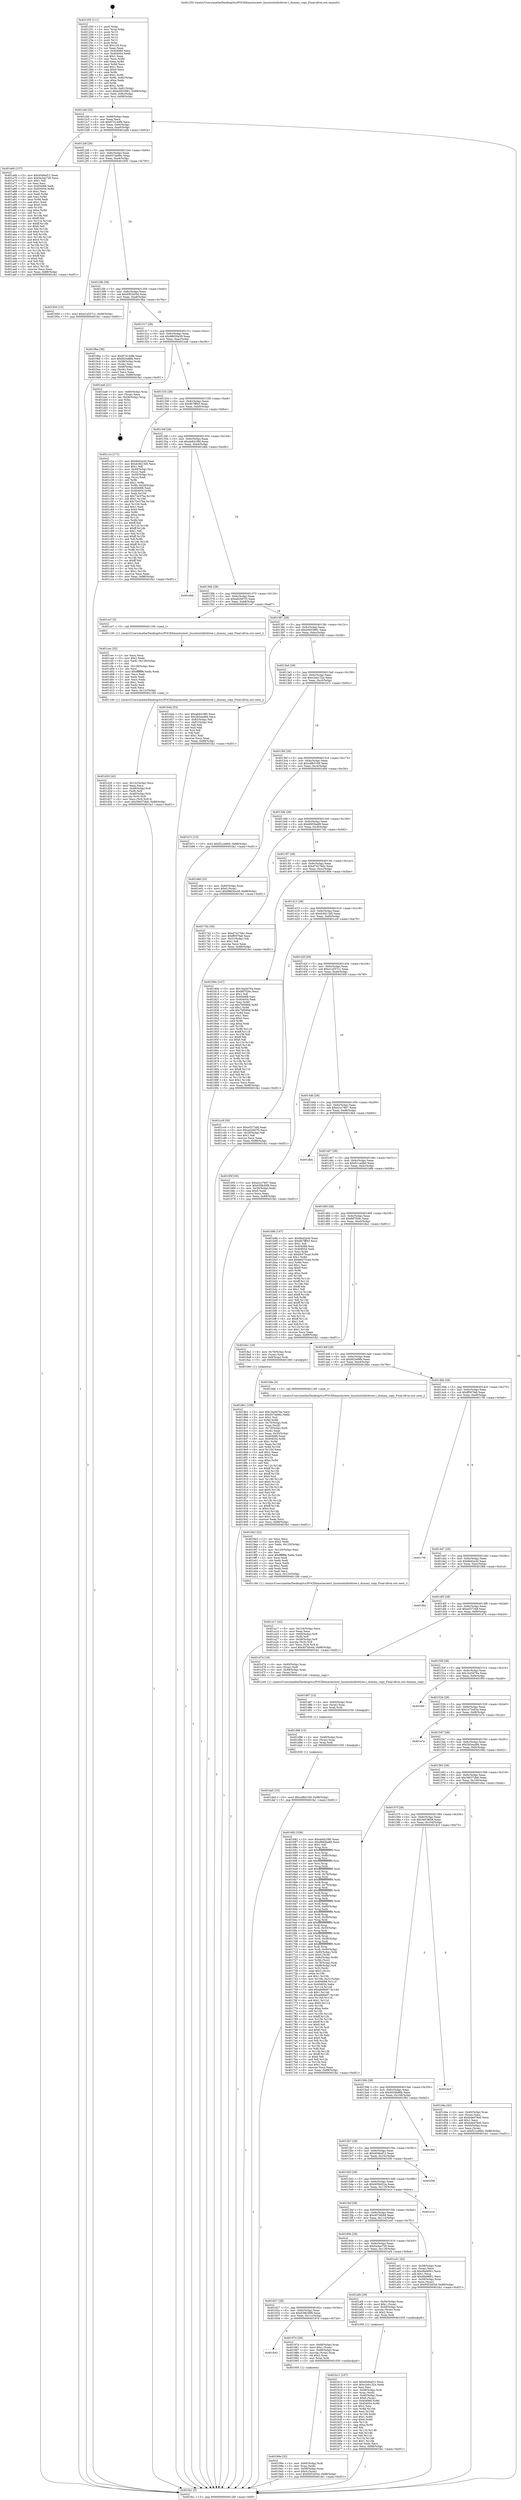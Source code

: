digraph "0x401250" {
  label = "0x401250 (/mnt/c/Users/mathe/Desktop/tcc/POCII/binaries/extr_linuxtoolslibrbtree.c_dummy_copy_Final-ollvm.out::main(0))"
  labelloc = "t"
  node[shape=record]

  Entry [label="",width=0.3,height=0.3,shape=circle,fillcolor=black,style=filled]
  "0x4012bf" [label="{
     0x4012bf [32]\l
     | [instrs]\l
     &nbsp;&nbsp;0x4012bf \<+6\>: mov -0x88(%rbp),%eax\l
     &nbsp;&nbsp;0x4012c5 \<+2\>: mov %eax,%ecx\l
     &nbsp;&nbsp;0x4012c7 \<+6\>: sub $0x87d14dfb,%ecx\l
     &nbsp;&nbsp;0x4012cd \<+6\>: mov %eax,-0x9c(%rbp)\l
     &nbsp;&nbsp;0x4012d3 \<+6\>: mov %ecx,-0xa0(%rbp)\l
     &nbsp;&nbsp;0x4012d9 \<+6\>: je 0000000000401a6b \<main+0x81b\>\l
  }"]
  "0x401a6b" [label="{
     0x401a6b [137]\l
     | [instrs]\l
     &nbsp;&nbsp;0x401a6b \<+5\>: mov $0x4046af12,%eax\l
     &nbsp;&nbsp;0x401a70 \<+5\>: mov $0x5a3ae726,%ecx\l
     &nbsp;&nbsp;0x401a75 \<+2\>: mov $0x1,%dl\l
     &nbsp;&nbsp;0x401a77 \<+2\>: xor %esi,%esi\l
     &nbsp;&nbsp;0x401a79 \<+7\>: mov 0x404068,%edi\l
     &nbsp;&nbsp;0x401a80 \<+8\>: mov 0x404054,%r8d\l
     &nbsp;&nbsp;0x401a88 \<+3\>: sub $0x1,%esi\l
     &nbsp;&nbsp;0x401a8b \<+3\>: mov %edi,%r9d\l
     &nbsp;&nbsp;0x401a8e \<+3\>: add %esi,%r9d\l
     &nbsp;&nbsp;0x401a91 \<+4\>: imul %r9d,%edi\l
     &nbsp;&nbsp;0x401a95 \<+3\>: and $0x1,%edi\l
     &nbsp;&nbsp;0x401a98 \<+3\>: cmp $0x0,%edi\l
     &nbsp;&nbsp;0x401a9b \<+4\>: sete %r10b\l
     &nbsp;&nbsp;0x401a9f \<+4\>: cmp $0xa,%r8d\l
     &nbsp;&nbsp;0x401aa3 \<+4\>: setl %r11b\l
     &nbsp;&nbsp;0x401aa7 \<+3\>: mov %r10b,%bl\l
     &nbsp;&nbsp;0x401aaa \<+3\>: xor $0xff,%bl\l
     &nbsp;&nbsp;0x401aad \<+3\>: mov %r11b,%r14b\l
     &nbsp;&nbsp;0x401ab0 \<+4\>: xor $0xff,%r14b\l
     &nbsp;&nbsp;0x401ab4 \<+3\>: xor $0x0,%dl\l
     &nbsp;&nbsp;0x401ab7 \<+3\>: mov %bl,%r15b\l
     &nbsp;&nbsp;0x401aba \<+4\>: and $0x0,%r15b\l
     &nbsp;&nbsp;0x401abe \<+3\>: and %dl,%r10b\l
     &nbsp;&nbsp;0x401ac1 \<+3\>: mov %r14b,%r12b\l
     &nbsp;&nbsp;0x401ac4 \<+4\>: and $0x0,%r12b\l
     &nbsp;&nbsp;0x401ac8 \<+3\>: and %dl,%r11b\l
     &nbsp;&nbsp;0x401acb \<+3\>: or %r10b,%r15b\l
     &nbsp;&nbsp;0x401ace \<+3\>: or %r11b,%r12b\l
     &nbsp;&nbsp;0x401ad1 \<+3\>: xor %r12b,%r15b\l
     &nbsp;&nbsp;0x401ad4 \<+3\>: or %r14b,%bl\l
     &nbsp;&nbsp;0x401ad7 \<+3\>: xor $0xff,%bl\l
     &nbsp;&nbsp;0x401ada \<+3\>: or $0x0,%dl\l
     &nbsp;&nbsp;0x401add \<+2\>: and %dl,%bl\l
     &nbsp;&nbsp;0x401adf \<+3\>: or %bl,%r15b\l
     &nbsp;&nbsp;0x401ae2 \<+4\>: test $0x1,%r15b\l
     &nbsp;&nbsp;0x401ae6 \<+3\>: cmovne %ecx,%eax\l
     &nbsp;&nbsp;0x401ae9 \<+6\>: mov %eax,-0x88(%rbp)\l
     &nbsp;&nbsp;0x401aef \<+5\>: jmp 0000000000401fa1 \<main+0xd51\>\l
  }"]
  "0x4012df" [label="{
     0x4012df [28]\l
     | [instrs]\l
     &nbsp;&nbsp;0x4012df \<+5\>: jmp 00000000004012e4 \<main+0x94\>\l
     &nbsp;&nbsp;0x4012e4 \<+6\>: mov -0x9c(%rbp),%eax\l
     &nbsp;&nbsp;0x4012ea \<+5\>: sub $0x937ae96c,%eax\l
     &nbsp;&nbsp;0x4012ef \<+6\>: mov %eax,-0xa4(%rbp)\l
     &nbsp;&nbsp;0x4012f5 \<+6\>: je 0000000000401950 \<main+0x700\>\l
  }"]
  Exit [label="",width=0.3,height=0.3,shape=circle,fillcolor=black,style=filled,peripheries=2]
  "0x401950" [label="{
     0x401950 [15]\l
     | [instrs]\l
     &nbsp;&nbsp;0x401950 \<+10\>: movl $0xe1a557c1,-0x88(%rbp)\l
     &nbsp;&nbsp;0x40195a \<+5\>: jmp 0000000000401fa1 \<main+0xd51\>\l
  }"]
  "0x4012fb" [label="{
     0x4012fb [28]\l
     | [instrs]\l
     &nbsp;&nbsp;0x4012fb \<+5\>: jmp 0000000000401300 \<main+0xb0\>\l
     &nbsp;&nbsp;0x401300 \<+6\>: mov -0x9c(%rbp),%eax\l
     &nbsp;&nbsp;0x401306 \<+5\>: sub $0x95f1b05d,%eax\l
     &nbsp;&nbsp;0x40130b \<+6\>: mov %eax,-0xa8(%rbp)\l
     &nbsp;&nbsp;0x401311 \<+6\>: je 00000000004019ba \<main+0x76a\>\l
  }"]
  "0x401da5" [label="{
     0x401da5 [15]\l
     | [instrs]\l
     &nbsp;&nbsp;0x401da5 \<+10\>: movl $0xcdfb3169,-0x88(%rbp)\l
     &nbsp;&nbsp;0x401daf \<+5\>: jmp 0000000000401fa1 \<main+0xd51\>\l
  }"]
  "0x4019ba" [label="{
     0x4019ba [36]\l
     | [instrs]\l
     &nbsp;&nbsp;0x4019ba \<+5\>: mov $0x87d14dfb,%eax\l
     &nbsp;&nbsp;0x4019bf \<+5\>: mov $0xfd24d8fa,%ecx\l
     &nbsp;&nbsp;0x4019c4 \<+4\>: mov -0x58(%rbp),%rdx\l
     &nbsp;&nbsp;0x4019c8 \<+2\>: mov (%rdx),%esi\l
     &nbsp;&nbsp;0x4019ca \<+4\>: mov -0x68(%rbp),%rdx\l
     &nbsp;&nbsp;0x4019ce \<+2\>: cmp (%rdx),%esi\l
     &nbsp;&nbsp;0x4019d0 \<+3\>: cmovl %ecx,%eax\l
     &nbsp;&nbsp;0x4019d3 \<+6\>: mov %eax,-0x88(%rbp)\l
     &nbsp;&nbsp;0x4019d9 \<+5\>: jmp 0000000000401fa1 \<main+0xd51\>\l
  }"]
  "0x401317" [label="{
     0x401317 [28]\l
     | [instrs]\l
     &nbsp;&nbsp;0x401317 \<+5\>: jmp 000000000040131c \<main+0xcc\>\l
     &nbsp;&nbsp;0x40131c \<+6\>: mov -0x9c(%rbp),%eax\l
     &nbsp;&nbsp;0x401322 \<+5\>: sub $0x98630a39,%eax\l
     &nbsp;&nbsp;0x401327 \<+6\>: mov %eax,-0xac(%rbp)\l
     &nbsp;&nbsp;0x40132d \<+6\>: je 0000000000401ea6 \<main+0xc56\>\l
  }"]
  "0x401d96" [label="{
     0x401d96 [15]\l
     | [instrs]\l
     &nbsp;&nbsp;0x401d96 \<+4\>: mov -0x48(%rbp),%rax\l
     &nbsp;&nbsp;0x401d9a \<+3\>: mov (%rax),%rax\l
     &nbsp;&nbsp;0x401d9d \<+3\>: mov %rax,%rdi\l
     &nbsp;&nbsp;0x401da0 \<+5\>: call 0000000000401030 \<free@plt\>\l
     | [calls]\l
     &nbsp;&nbsp;0x401030 \{1\} (unknown)\l
  }"]
  "0x401ea6" [label="{
     0x401ea6 [21]\l
     | [instrs]\l
     &nbsp;&nbsp;0x401ea6 \<+4\>: mov -0x80(%rbp),%rax\l
     &nbsp;&nbsp;0x401eaa \<+2\>: mov (%rax),%eax\l
     &nbsp;&nbsp;0x401eac \<+4\>: lea -0x28(%rbp),%rsp\l
     &nbsp;&nbsp;0x401eb0 \<+1\>: pop %rbx\l
     &nbsp;&nbsp;0x401eb1 \<+2\>: pop %r12\l
     &nbsp;&nbsp;0x401eb3 \<+2\>: pop %r13\l
     &nbsp;&nbsp;0x401eb5 \<+2\>: pop %r14\l
     &nbsp;&nbsp;0x401eb7 \<+2\>: pop %r15\l
     &nbsp;&nbsp;0x401eb9 \<+1\>: pop %rbp\l
     &nbsp;&nbsp;0x401eba \<+1\>: ret\l
  }"]
  "0x401333" [label="{
     0x401333 [28]\l
     | [instrs]\l
     &nbsp;&nbsp;0x401333 \<+5\>: jmp 0000000000401338 \<main+0xe8\>\l
     &nbsp;&nbsp;0x401338 \<+6\>: mov -0x9c(%rbp),%eax\l
     &nbsp;&nbsp;0x40133e \<+5\>: sub $0x9b7fff43,%eax\l
     &nbsp;&nbsp;0x401343 \<+6\>: mov %eax,-0xb0(%rbp)\l
     &nbsp;&nbsp;0x401349 \<+6\>: je 0000000000401c1e \<main+0x9ce\>\l
  }"]
  "0x401d87" [label="{
     0x401d87 [15]\l
     | [instrs]\l
     &nbsp;&nbsp;0x401d87 \<+4\>: mov -0x60(%rbp),%rax\l
     &nbsp;&nbsp;0x401d8b \<+3\>: mov (%rax),%rax\l
     &nbsp;&nbsp;0x401d8e \<+3\>: mov %rax,%rdi\l
     &nbsp;&nbsp;0x401d91 \<+5\>: call 0000000000401030 \<free@plt\>\l
     | [calls]\l
     &nbsp;&nbsp;0x401030 \{1\} (unknown)\l
  }"]
  "0x401c1e" [label="{
     0x401c1e [171]\l
     | [instrs]\l
     &nbsp;&nbsp;0x401c1e \<+5\>: mov $0x6bd2a3d,%eax\l
     &nbsp;&nbsp;0x401c23 \<+5\>: mov $0xdc9d13d5,%ecx\l
     &nbsp;&nbsp;0x401c28 \<+2\>: mov $0x1,%dl\l
     &nbsp;&nbsp;0x401c2a \<+4\>: mov -0x40(%rbp),%rsi\l
     &nbsp;&nbsp;0x401c2e \<+2\>: mov (%rsi),%edi\l
     &nbsp;&nbsp;0x401c30 \<+4\>: mov -0x50(%rbp),%rsi\l
     &nbsp;&nbsp;0x401c34 \<+2\>: cmp (%rsi),%edi\l
     &nbsp;&nbsp;0x401c36 \<+4\>: setl %r8b\l
     &nbsp;&nbsp;0x401c3a \<+4\>: and $0x1,%r8b\l
     &nbsp;&nbsp;0x401c3e \<+4\>: mov %r8b,-0x29(%rbp)\l
     &nbsp;&nbsp;0x401c42 \<+7\>: mov 0x404068,%edi\l
     &nbsp;&nbsp;0x401c49 \<+8\>: mov 0x404054,%r9d\l
     &nbsp;&nbsp;0x401c51 \<+3\>: mov %edi,%r10d\l
     &nbsp;&nbsp;0x401c54 \<+7\>: sub $0x72e37ba,%r10d\l
     &nbsp;&nbsp;0x401c5b \<+4\>: sub $0x1,%r10d\l
     &nbsp;&nbsp;0x401c5f \<+7\>: add $0x72e37ba,%r10d\l
     &nbsp;&nbsp;0x401c66 \<+4\>: imul %r10d,%edi\l
     &nbsp;&nbsp;0x401c6a \<+3\>: and $0x1,%edi\l
     &nbsp;&nbsp;0x401c6d \<+3\>: cmp $0x0,%edi\l
     &nbsp;&nbsp;0x401c70 \<+4\>: sete %r8b\l
     &nbsp;&nbsp;0x401c74 \<+4\>: cmp $0xa,%r9d\l
     &nbsp;&nbsp;0x401c78 \<+4\>: setl %r11b\l
     &nbsp;&nbsp;0x401c7c \<+3\>: mov %r8b,%bl\l
     &nbsp;&nbsp;0x401c7f \<+3\>: xor $0xff,%bl\l
     &nbsp;&nbsp;0x401c82 \<+3\>: mov %r11b,%r14b\l
     &nbsp;&nbsp;0x401c85 \<+4\>: xor $0xff,%r14b\l
     &nbsp;&nbsp;0x401c89 \<+3\>: xor $0x1,%dl\l
     &nbsp;&nbsp;0x401c8c \<+3\>: mov %bl,%r15b\l
     &nbsp;&nbsp;0x401c8f \<+4\>: and $0xff,%r15b\l
     &nbsp;&nbsp;0x401c93 \<+3\>: and %dl,%r8b\l
     &nbsp;&nbsp;0x401c96 \<+3\>: mov %r14b,%r12b\l
     &nbsp;&nbsp;0x401c99 \<+4\>: and $0xff,%r12b\l
     &nbsp;&nbsp;0x401c9d \<+3\>: and %dl,%r11b\l
     &nbsp;&nbsp;0x401ca0 \<+3\>: or %r8b,%r15b\l
     &nbsp;&nbsp;0x401ca3 \<+3\>: or %r11b,%r12b\l
     &nbsp;&nbsp;0x401ca6 \<+3\>: xor %r12b,%r15b\l
     &nbsp;&nbsp;0x401ca9 \<+3\>: or %r14b,%bl\l
     &nbsp;&nbsp;0x401cac \<+3\>: xor $0xff,%bl\l
     &nbsp;&nbsp;0x401caf \<+3\>: or $0x1,%dl\l
     &nbsp;&nbsp;0x401cb2 \<+2\>: and %dl,%bl\l
     &nbsp;&nbsp;0x401cb4 \<+3\>: or %bl,%r15b\l
     &nbsp;&nbsp;0x401cb7 \<+4\>: test $0x1,%r15b\l
     &nbsp;&nbsp;0x401cbb \<+3\>: cmovne %ecx,%eax\l
     &nbsp;&nbsp;0x401cbe \<+6\>: mov %eax,-0x88(%rbp)\l
     &nbsp;&nbsp;0x401cc4 \<+5\>: jmp 0000000000401fa1 \<main+0xd51\>\l
  }"]
  "0x40134f" [label="{
     0x40134f [28]\l
     | [instrs]\l
     &nbsp;&nbsp;0x40134f \<+5\>: jmp 0000000000401354 \<main+0x104\>\l
     &nbsp;&nbsp;0x401354 \<+6\>: mov -0x9c(%rbp),%eax\l
     &nbsp;&nbsp;0x40135a \<+5\>: sub $0xab641f90,%eax\l
     &nbsp;&nbsp;0x40135f \<+6\>: mov %eax,-0xb4(%rbp)\l
     &nbsp;&nbsp;0x401365 \<+6\>: je 0000000000401ebb \<main+0xc6b\>\l
  }"]
  "0x401d20" [label="{
     0x401d20 [42]\l
     | [instrs]\l
     &nbsp;&nbsp;0x401d20 \<+6\>: mov -0x12c(%rbp),%ecx\l
     &nbsp;&nbsp;0x401d26 \<+3\>: imul %eax,%ecx\l
     &nbsp;&nbsp;0x401d29 \<+4\>: mov -0x48(%rbp),%r8\l
     &nbsp;&nbsp;0x401d2d \<+3\>: mov (%r8),%r8\l
     &nbsp;&nbsp;0x401d30 \<+4\>: mov -0x40(%rbp),%r9\l
     &nbsp;&nbsp;0x401d34 \<+3\>: movslq (%r9),%r9\l
     &nbsp;&nbsp;0x401d37 \<+4\>: mov %ecx,(%r8,%r9,4)\l
     &nbsp;&nbsp;0x401d3b \<+10\>: movl $0x36637db6,-0x88(%rbp)\l
     &nbsp;&nbsp;0x401d45 \<+5\>: jmp 0000000000401fa1 \<main+0xd51\>\l
  }"]
  "0x401ebb" [label="{
     0x401ebb\l
  }", style=dashed]
  "0x40136b" [label="{
     0x40136b [28]\l
     | [instrs]\l
     &nbsp;&nbsp;0x40136b \<+5\>: jmp 0000000000401370 \<main+0x120\>\l
     &nbsp;&nbsp;0x401370 \<+6\>: mov -0x9c(%rbp),%eax\l
     &nbsp;&nbsp;0x401376 \<+5\>: sub $0xad29d7f3,%eax\l
     &nbsp;&nbsp;0x40137b \<+6\>: mov %eax,-0xb8(%rbp)\l
     &nbsp;&nbsp;0x401381 \<+6\>: je 0000000000401ce7 \<main+0xa97\>\l
  }"]
  "0x401cec" [label="{
     0x401cec [52]\l
     | [instrs]\l
     &nbsp;&nbsp;0x401cec \<+2\>: xor %ecx,%ecx\l
     &nbsp;&nbsp;0x401cee \<+5\>: mov $0x2,%edx\l
     &nbsp;&nbsp;0x401cf3 \<+6\>: mov %edx,-0x128(%rbp)\l
     &nbsp;&nbsp;0x401cf9 \<+1\>: cltd\l
     &nbsp;&nbsp;0x401cfa \<+6\>: mov -0x128(%rbp),%esi\l
     &nbsp;&nbsp;0x401d00 \<+2\>: idiv %esi\l
     &nbsp;&nbsp;0x401d02 \<+6\>: imul $0xfffffffe,%edx,%edx\l
     &nbsp;&nbsp;0x401d08 \<+2\>: mov %ecx,%edi\l
     &nbsp;&nbsp;0x401d0a \<+2\>: sub %edx,%edi\l
     &nbsp;&nbsp;0x401d0c \<+2\>: mov %ecx,%edx\l
     &nbsp;&nbsp;0x401d0e \<+3\>: sub $0x1,%edx\l
     &nbsp;&nbsp;0x401d11 \<+2\>: add %edx,%edi\l
     &nbsp;&nbsp;0x401d13 \<+2\>: sub %edi,%ecx\l
     &nbsp;&nbsp;0x401d15 \<+6\>: mov %ecx,-0x12c(%rbp)\l
     &nbsp;&nbsp;0x401d1b \<+5\>: call 0000000000401160 \<next_i\>\l
     | [calls]\l
     &nbsp;&nbsp;0x401160 \{1\} (/mnt/c/Users/mathe/Desktop/tcc/POCII/binaries/extr_linuxtoolslibrbtree.c_dummy_copy_Final-ollvm.out::next_i)\l
  }"]
  "0x401ce7" [label="{
     0x401ce7 [5]\l
     | [instrs]\l
     &nbsp;&nbsp;0x401ce7 \<+5\>: call 0000000000401160 \<next_i\>\l
     | [calls]\l
     &nbsp;&nbsp;0x401160 \{1\} (/mnt/c/Users/mathe/Desktop/tcc/POCII/binaries/extr_linuxtoolslibrbtree.c_dummy_copy_Final-ollvm.out::next_i)\l
  }"]
  "0x401387" [label="{
     0x401387 [28]\l
     | [instrs]\l
     &nbsp;&nbsp;0x401387 \<+5\>: jmp 000000000040138c \<main+0x13c\>\l
     &nbsp;&nbsp;0x40138c \<+6\>: mov -0x9c(%rbp),%eax\l
     &nbsp;&nbsp;0x401392 \<+5\>: sub $0xb5833981,%eax\l
     &nbsp;&nbsp;0x401397 \<+6\>: mov %eax,-0xbc(%rbp)\l
     &nbsp;&nbsp;0x40139d \<+6\>: je 000000000040164d \<main+0x3fd\>\l
  }"]
  "0x401b11" [label="{
     0x401b11 [107]\l
     | [instrs]\l
     &nbsp;&nbsp;0x401b11 \<+5\>: mov $0x4046af12,%ecx\l
     &nbsp;&nbsp;0x401b16 \<+5\>: mov $0xc2ab132a,%edx\l
     &nbsp;&nbsp;0x401b1b \<+2\>: xor %esi,%esi\l
     &nbsp;&nbsp;0x401b1d \<+4\>: mov -0x48(%rbp),%rdi\l
     &nbsp;&nbsp;0x401b21 \<+3\>: mov %rax,(%rdi)\l
     &nbsp;&nbsp;0x401b24 \<+4\>: mov -0x40(%rbp),%rax\l
     &nbsp;&nbsp;0x401b28 \<+6\>: movl $0x0,(%rax)\l
     &nbsp;&nbsp;0x401b2e \<+8\>: mov 0x404068,%r8d\l
     &nbsp;&nbsp;0x401b36 \<+8\>: mov 0x404054,%r9d\l
     &nbsp;&nbsp;0x401b3e \<+3\>: sub $0x1,%esi\l
     &nbsp;&nbsp;0x401b41 \<+3\>: mov %r8d,%r10d\l
     &nbsp;&nbsp;0x401b44 \<+3\>: add %esi,%r10d\l
     &nbsp;&nbsp;0x401b47 \<+4\>: imul %r10d,%r8d\l
     &nbsp;&nbsp;0x401b4b \<+4\>: and $0x1,%r8d\l
     &nbsp;&nbsp;0x401b4f \<+4\>: cmp $0x0,%r8d\l
     &nbsp;&nbsp;0x401b53 \<+4\>: sete %r11b\l
     &nbsp;&nbsp;0x401b57 \<+4\>: cmp $0xa,%r9d\l
     &nbsp;&nbsp;0x401b5b \<+3\>: setl %bl\l
     &nbsp;&nbsp;0x401b5e \<+3\>: mov %r11b,%r14b\l
     &nbsp;&nbsp;0x401b61 \<+3\>: and %bl,%r14b\l
     &nbsp;&nbsp;0x401b64 \<+3\>: xor %bl,%r11b\l
     &nbsp;&nbsp;0x401b67 \<+3\>: or %r11b,%r14b\l
     &nbsp;&nbsp;0x401b6a \<+4\>: test $0x1,%r14b\l
     &nbsp;&nbsp;0x401b6e \<+3\>: cmovne %edx,%ecx\l
     &nbsp;&nbsp;0x401b71 \<+6\>: mov %ecx,-0x88(%rbp)\l
     &nbsp;&nbsp;0x401b77 \<+5\>: jmp 0000000000401fa1 \<main+0xd51\>\l
  }"]
  "0x40164d" [label="{
     0x40164d [53]\l
     | [instrs]\l
     &nbsp;&nbsp;0x40164d \<+5\>: mov $0xab641f90,%eax\l
     &nbsp;&nbsp;0x401652 \<+5\>: mov $0x2b5ea484,%ecx\l
     &nbsp;&nbsp;0x401657 \<+6\>: mov -0x82(%rbp),%dl\l
     &nbsp;&nbsp;0x40165d \<+7\>: mov -0x81(%rbp),%sil\l
     &nbsp;&nbsp;0x401664 \<+3\>: mov %dl,%dil\l
     &nbsp;&nbsp;0x401667 \<+3\>: and %sil,%dil\l
     &nbsp;&nbsp;0x40166a \<+3\>: xor %sil,%dl\l
     &nbsp;&nbsp;0x40166d \<+3\>: or %dl,%dil\l
     &nbsp;&nbsp;0x401670 \<+4\>: test $0x1,%dil\l
     &nbsp;&nbsp;0x401674 \<+3\>: cmovne %ecx,%eax\l
     &nbsp;&nbsp;0x401677 \<+6\>: mov %eax,-0x88(%rbp)\l
     &nbsp;&nbsp;0x40167d \<+5\>: jmp 0000000000401fa1 \<main+0xd51\>\l
  }"]
  "0x4013a3" [label="{
     0x4013a3 [28]\l
     | [instrs]\l
     &nbsp;&nbsp;0x4013a3 \<+5\>: jmp 00000000004013a8 \<main+0x158\>\l
     &nbsp;&nbsp;0x4013a8 \<+6\>: mov -0x9c(%rbp),%eax\l
     &nbsp;&nbsp;0x4013ae \<+5\>: sub $0xc2ab132a,%eax\l
     &nbsp;&nbsp;0x4013b3 \<+6\>: mov %eax,-0xc0(%rbp)\l
     &nbsp;&nbsp;0x4013b9 \<+6\>: je 0000000000401b7c \<main+0x92c\>\l
  }"]
  "0x401fa1" [label="{
     0x401fa1 [5]\l
     | [instrs]\l
     &nbsp;&nbsp;0x401fa1 \<+5\>: jmp 00000000004012bf \<main+0x6f\>\l
  }"]
  "0x401250" [label="{
     0x401250 [111]\l
     | [instrs]\l
     &nbsp;&nbsp;0x401250 \<+1\>: push %rbp\l
     &nbsp;&nbsp;0x401251 \<+3\>: mov %rsp,%rbp\l
     &nbsp;&nbsp;0x401254 \<+2\>: push %r15\l
     &nbsp;&nbsp;0x401256 \<+2\>: push %r14\l
     &nbsp;&nbsp;0x401258 \<+2\>: push %r13\l
     &nbsp;&nbsp;0x40125a \<+2\>: push %r12\l
     &nbsp;&nbsp;0x40125c \<+1\>: push %rbx\l
     &nbsp;&nbsp;0x40125d \<+7\>: sub $0x128,%rsp\l
     &nbsp;&nbsp;0x401264 \<+2\>: xor %eax,%eax\l
     &nbsp;&nbsp;0x401266 \<+7\>: mov 0x404068,%ecx\l
     &nbsp;&nbsp;0x40126d \<+7\>: mov 0x404054,%edx\l
     &nbsp;&nbsp;0x401274 \<+3\>: sub $0x1,%eax\l
     &nbsp;&nbsp;0x401277 \<+3\>: mov %ecx,%r8d\l
     &nbsp;&nbsp;0x40127a \<+3\>: add %eax,%r8d\l
     &nbsp;&nbsp;0x40127d \<+4\>: imul %r8d,%ecx\l
     &nbsp;&nbsp;0x401281 \<+3\>: and $0x1,%ecx\l
     &nbsp;&nbsp;0x401284 \<+3\>: cmp $0x0,%ecx\l
     &nbsp;&nbsp;0x401287 \<+4\>: sete %r9b\l
     &nbsp;&nbsp;0x40128b \<+4\>: and $0x1,%r9b\l
     &nbsp;&nbsp;0x40128f \<+7\>: mov %r9b,-0x82(%rbp)\l
     &nbsp;&nbsp;0x401296 \<+3\>: cmp $0xa,%edx\l
     &nbsp;&nbsp;0x401299 \<+4\>: setl %r9b\l
     &nbsp;&nbsp;0x40129d \<+4\>: and $0x1,%r9b\l
     &nbsp;&nbsp;0x4012a1 \<+7\>: mov %r9b,-0x81(%rbp)\l
     &nbsp;&nbsp;0x4012a8 \<+10\>: movl $0xb5833981,-0x88(%rbp)\l
     &nbsp;&nbsp;0x4012b2 \<+6\>: mov %edi,-0x8c(%rbp)\l
     &nbsp;&nbsp;0x4012b8 \<+7\>: mov %rsi,-0x98(%rbp)\l
  }"]
  "0x401a17" [label="{
     0x401a17 [42]\l
     | [instrs]\l
     &nbsp;&nbsp;0x401a17 \<+6\>: mov -0x124(%rbp),%ecx\l
     &nbsp;&nbsp;0x401a1d \<+3\>: imul %eax,%ecx\l
     &nbsp;&nbsp;0x401a20 \<+4\>: mov -0x60(%rbp),%r8\l
     &nbsp;&nbsp;0x401a24 \<+3\>: mov (%r8),%r8\l
     &nbsp;&nbsp;0x401a27 \<+4\>: mov -0x58(%rbp),%r9\l
     &nbsp;&nbsp;0x401a2b \<+3\>: movslq (%r9),%r9\l
     &nbsp;&nbsp;0x401a2e \<+4\>: mov %ecx,(%r8,%r9,4)\l
     &nbsp;&nbsp;0x401a32 \<+10\>: movl $0x407bfc6d,-0x88(%rbp)\l
     &nbsp;&nbsp;0x401a3c \<+5\>: jmp 0000000000401fa1 \<main+0xd51\>\l
  }"]
  "0x401b7c" [label="{
     0x401b7c [15]\l
     | [instrs]\l
     &nbsp;&nbsp;0x401b7c \<+10\>: movl $0xf21ce6b0,-0x88(%rbp)\l
     &nbsp;&nbsp;0x401b86 \<+5\>: jmp 0000000000401fa1 \<main+0xd51\>\l
  }"]
  "0x4013bf" [label="{
     0x4013bf [28]\l
     | [instrs]\l
     &nbsp;&nbsp;0x4013bf \<+5\>: jmp 00000000004013c4 \<main+0x174\>\l
     &nbsp;&nbsp;0x4013c4 \<+6\>: mov -0x9c(%rbp),%eax\l
     &nbsp;&nbsp;0x4013ca \<+5\>: sub $0xcdfb3169,%eax\l
     &nbsp;&nbsp;0x4013cf \<+6\>: mov %eax,-0xc4(%rbp)\l
     &nbsp;&nbsp;0x4013d5 \<+6\>: je 0000000000401e8d \<main+0xc3d\>\l
  }"]
  "0x4019e3" [label="{
     0x4019e3 [52]\l
     | [instrs]\l
     &nbsp;&nbsp;0x4019e3 \<+2\>: xor %ecx,%ecx\l
     &nbsp;&nbsp;0x4019e5 \<+5\>: mov $0x2,%edx\l
     &nbsp;&nbsp;0x4019ea \<+6\>: mov %edx,-0x120(%rbp)\l
     &nbsp;&nbsp;0x4019f0 \<+1\>: cltd\l
     &nbsp;&nbsp;0x4019f1 \<+6\>: mov -0x120(%rbp),%esi\l
     &nbsp;&nbsp;0x4019f7 \<+2\>: idiv %esi\l
     &nbsp;&nbsp;0x4019f9 \<+6\>: imul $0xfffffffe,%edx,%edx\l
     &nbsp;&nbsp;0x4019ff \<+2\>: mov %ecx,%edi\l
     &nbsp;&nbsp;0x401a01 \<+2\>: sub %edx,%edi\l
     &nbsp;&nbsp;0x401a03 \<+2\>: mov %ecx,%edx\l
     &nbsp;&nbsp;0x401a05 \<+3\>: sub $0x1,%edx\l
     &nbsp;&nbsp;0x401a08 \<+2\>: add %edx,%edi\l
     &nbsp;&nbsp;0x401a0a \<+2\>: sub %edi,%ecx\l
     &nbsp;&nbsp;0x401a0c \<+6\>: mov %ecx,-0x124(%rbp)\l
     &nbsp;&nbsp;0x401a12 \<+5\>: call 0000000000401160 \<next_i\>\l
     | [calls]\l
     &nbsp;&nbsp;0x401160 \{1\} (/mnt/c/Users/mathe/Desktop/tcc/POCII/binaries/extr_linuxtoolslibrbtree.c_dummy_copy_Final-ollvm.out::next_i)\l
  }"]
  "0x401e8d" [label="{
     0x401e8d [25]\l
     | [instrs]\l
     &nbsp;&nbsp;0x401e8d \<+4\>: mov -0x80(%rbp),%rax\l
     &nbsp;&nbsp;0x401e91 \<+6\>: movl $0x0,(%rax)\l
     &nbsp;&nbsp;0x401e97 \<+10\>: movl $0x98630a39,-0x88(%rbp)\l
     &nbsp;&nbsp;0x401ea1 \<+5\>: jmp 0000000000401fa1 \<main+0xd51\>\l
  }"]
  "0x4013db" [label="{
     0x4013db [28]\l
     | [instrs]\l
     &nbsp;&nbsp;0x4013db \<+5\>: jmp 00000000004013e0 \<main+0x190\>\l
     &nbsp;&nbsp;0x4013e0 \<+6\>: mov -0x9c(%rbp),%eax\l
     &nbsp;&nbsp;0x4013e6 \<+5\>: sub $0xd683ba89,%eax\l
     &nbsp;&nbsp;0x4013eb \<+6\>: mov %eax,-0xc8(%rbp)\l
     &nbsp;&nbsp;0x4013f1 \<+6\>: je 00000000004017d2 \<main+0x582\>\l
  }"]
  "0x40199a" [label="{
     0x40199a [32]\l
     | [instrs]\l
     &nbsp;&nbsp;0x40199a \<+4\>: mov -0x60(%rbp),%rdi\l
     &nbsp;&nbsp;0x40199e \<+3\>: mov %rax,(%rdi)\l
     &nbsp;&nbsp;0x4019a1 \<+4\>: mov -0x58(%rbp),%rax\l
     &nbsp;&nbsp;0x4019a5 \<+6\>: movl $0x0,(%rax)\l
     &nbsp;&nbsp;0x4019ab \<+10\>: movl $0x95f1b05d,-0x88(%rbp)\l
     &nbsp;&nbsp;0x4019b5 \<+5\>: jmp 0000000000401fa1 \<main+0xd51\>\l
  }"]
  "0x4017d2" [label="{
     0x4017d2 [30]\l
     | [instrs]\l
     &nbsp;&nbsp;0x4017d2 \<+5\>: mov $0xd7427b6c,%eax\l
     &nbsp;&nbsp;0x4017d7 \<+5\>: mov $0xff597fa8,%ecx\l
     &nbsp;&nbsp;0x4017dc \<+3\>: mov -0x31(%rbp),%dl\l
     &nbsp;&nbsp;0x4017df \<+3\>: test $0x1,%dl\l
     &nbsp;&nbsp;0x4017e2 \<+3\>: cmovne %ecx,%eax\l
     &nbsp;&nbsp;0x4017e5 \<+6\>: mov %eax,-0x88(%rbp)\l
     &nbsp;&nbsp;0x4017eb \<+5\>: jmp 0000000000401fa1 \<main+0xd51\>\l
  }"]
  "0x4013f7" [label="{
     0x4013f7 [28]\l
     | [instrs]\l
     &nbsp;&nbsp;0x4013f7 \<+5\>: jmp 00000000004013fc \<main+0x1ac\>\l
     &nbsp;&nbsp;0x4013fc \<+6\>: mov -0x9c(%rbp),%eax\l
     &nbsp;&nbsp;0x401402 \<+5\>: sub $0xd7427b6c,%eax\l
     &nbsp;&nbsp;0x401407 \<+6\>: mov %eax,-0xcc(%rbp)\l
     &nbsp;&nbsp;0x40140d \<+6\>: je 000000000040180e \<main+0x5be\>\l
  }"]
  "0x401643" [label="{
     0x401643\l
  }", style=dashed]
  "0x40180e" [label="{
     0x40180e [147]\l
     | [instrs]\l
     &nbsp;&nbsp;0x40180e \<+5\>: mov $0x1ba5d76a,%eax\l
     &nbsp;&nbsp;0x401813 \<+5\>: mov $0xf6f7f28c,%ecx\l
     &nbsp;&nbsp;0x401818 \<+2\>: mov $0x1,%dl\l
     &nbsp;&nbsp;0x40181a \<+7\>: mov 0x404068,%esi\l
     &nbsp;&nbsp;0x401821 \<+7\>: mov 0x404054,%edi\l
     &nbsp;&nbsp;0x401828 \<+3\>: mov %esi,%r8d\l
     &nbsp;&nbsp;0x40182b \<+7\>: sub $0x7bf580d,%r8d\l
     &nbsp;&nbsp;0x401832 \<+4\>: sub $0x1,%r8d\l
     &nbsp;&nbsp;0x401836 \<+7\>: add $0x7bf580d,%r8d\l
     &nbsp;&nbsp;0x40183d \<+4\>: imul %r8d,%esi\l
     &nbsp;&nbsp;0x401841 \<+3\>: and $0x1,%esi\l
     &nbsp;&nbsp;0x401844 \<+3\>: cmp $0x0,%esi\l
     &nbsp;&nbsp;0x401847 \<+4\>: sete %r9b\l
     &nbsp;&nbsp;0x40184b \<+3\>: cmp $0xa,%edi\l
     &nbsp;&nbsp;0x40184e \<+4\>: setl %r10b\l
     &nbsp;&nbsp;0x401852 \<+3\>: mov %r9b,%r11b\l
     &nbsp;&nbsp;0x401855 \<+4\>: xor $0xff,%r11b\l
     &nbsp;&nbsp;0x401859 \<+3\>: mov %r10b,%bl\l
     &nbsp;&nbsp;0x40185c \<+3\>: xor $0xff,%bl\l
     &nbsp;&nbsp;0x40185f \<+3\>: xor $0x0,%dl\l
     &nbsp;&nbsp;0x401862 \<+3\>: mov %r11b,%r14b\l
     &nbsp;&nbsp;0x401865 \<+4\>: and $0x0,%r14b\l
     &nbsp;&nbsp;0x401869 \<+3\>: and %dl,%r9b\l
     &nbsp;&nbsp;0x40186c \<+3\>: mov %bl,%r15b\l
     &nbsp;&nbsp;0x40186f \<+4\>: and $0x0,%r15b\l
     &nbsp;&nbsp;0x401873 \<+3\>: and %dl,%r10b\l
     &nbsp;&nbsp;0x401876 \<+3\>: or %r9b,%r14b\l
     &nbsp;&nbsp;0x401879 \<+3\>: or %r10b,%r15b\l
     &nbsp;&nbsp;0x40187c \<+3\>: xor %r15b,%r14b\l
     &nbsp;&nbsp;0x40187f \<+3\>: or %bl,%r11b\l
     &nbsp;&nbsp;0x401882 \<+4\>: xor $0xff,%r11b\l
     &nbsp;&nbsp;0x401886 \<+3\>: or $0x0,%dl\l
     &nbsp;&nbsp;0x401889 \<+3\>: and %dl,%r11b\l
     &nbsp;&nbsp;0x40188c \<+3\>: or %r11b,%r14b\l
     &nbsp;&nbsp;0x40188f \<+4\>: test $0x1,%r14b\l
     &nbsp;&nbsp;0x401893 \<+3\>: cmovne %ecx,%eax\l
     &nbsp;&nbsp;0x401896 \<+6\>: mov %eax,-0x88(%rbp)\l
     &nbsp;&nbsp;0x40189c \<+5\>: jmp 0000000000401fa1 \<main+0xd51\>\l
  }"]
  "0x401413" [label="{
     0x401413 [28]\l
     | [instrs]\l
     &nbsp;&nbsp;0x401413 \<+5\>: jmp 0000000000401418 \<main+0x1c8\>\l
     &nbsp;&nbsp;0x401418 \<+6\>: mov -0x9c(%rbp),%eax\l
     &nbsp;&nbsp;0x40141e \<+5\>: sub $0xdc9d13d5,%eax\l
     &nbsp;&nbsp;0x401423 \<+6\>: mov %eax,-0xd0(%rbp)\l
     &nbsp;&nbsp;0x401429 \<+6\>: je 0000000000401cc9 \<main+0xa79\>\l
  }"]
  "0x40197d" [label="{
     0x40197d [29]\l
     | [instrs]\l
     &nbsp;&nbsp;0x40197d \<+4\>: mov -0x68(%rbp),%rax\l
     &nbsp;&nbsp;0x401981 \<+6\>: movl $0x1,(%rax)\l
     &nbsp;&nbsp;0x401987 \<+4\>: mov -0x68(%rbp),%rax\l
     &nbsp;&nbsp;0x40198b \<+3\>: movslq (%rax),%rax\l
     &nbsp;&nbsp;0x40198e \<+4\>: shl $0x2,%rax\l
     &nbsp;&nbsp;0x401992 \<+3\>: mov %rax,%rdi\l
     &nbsp;&nbsp;0x401995 \<+5\>: call 0000000000401050 \<malloc@plt\>\l
     | [calls]\l
     &nbsp;&nbsp;0x401050 \{1\} (unknown)\l
  }"]
  "0x401cc9" [label="{
     0x401cc9 [30]\l
     | [instrs]\l
     &nbsp;&nbsp;0x401cc9 \<+5\>: mov $0xe557348,%eax\l
     &nbsp;&nbsp;0x401cce \<+5\>: mov $0xad29d7f3,%ecx\l
     &nbsp;&nbsp;0x401cd3 \<+3\>: mov -0x29(%rbp),%dl\l
     &nbsp;&nbsp;0x401cd6 \<+3\>: test $0x1,%dl\l
     &nbsp;&nbsp;0x401cd9 \<+3\>: cmovne %ecx,%eax\l
     &nbsp;&nbsp;0x401cdc \<+6\>: mov %eax,-0x88(%rbp)\l
     &nbsp;&nbsp;0x401ce2 \<+5\>: jmp 0000000000401fa1 \<main+0xd51\>\l
  }"]
  "0x40142f" [label="{
     0x40142f [28]\l
     | [instrs]\l
     &nbsp;&nbsp;0x40142f \<+5\>: jmp 0000000000401434 \<main+0x1e4\>\l
     &nbsp;&nbsp;0x401434 \<+6\>: mov -0x9c(%rbp),%eax\l
     &nbsp;&nbsp;0x40143a \<+5\>: sub $0xe1a557c1,%eax\l
     &nbsp;&nbsp;0x40143f \<+6\>: mov %eax,-0xd4(%rbp)\l
     &nbsp;&nbsp;0x401445 \<+6\>: je 000000000040195f \<main+0x70f\>\l
  }"]
  "0x401627" [label="{
     0x401627 [28]\l
     | [instrs]\l
     &nbsp;&nbsp;0x401627 \<+5\>: jmp 000000000040162c \<main+0x3dc\>\l
     &nbsp;&nbsp;0x40162c \<+6\>: mov -0x9c(%rbp),%eax\l
     &nbsp;&nbsp;0x401632 \<+5\>: sub $0x639b30f9,%eax\l
     &nbsp;&nbsp;0x401637 \<+6\>: mov %eax,-0x11c(%rbp)\l
     &nbsp;&nbsp;0x40163d \<+6\>: je 000000000040197d \<main+0x72d\>\l
  }"]
  "0x40195f" [label="{
     0x40195f [30]\l
     | [instrs]\l
     &nbsp;&nbsp;0x40195f \<+5\>: mov $0xe2cc7807,%eax\l
     &nbsp;&nbsp;0x401964 \<+5\>: mov $0x639b30f9,%ecx\l
     &nbsp;&nbsp;0x401969 \<+3\>: mov -0x30(%rbp),%edx\l
     &nbsp;&nbsp;0x40196c \<+3\>: cmp $0x0,%edx\l
     &nbsp;&nbsp;0x40196f \<+3\>: cmove %ecx,%eax\l
     &nbsp;&nbsp;0x401972 \<+6\>: mov %eax,-0x88(%rbp)\l
     &nbsp;&nbsp;0x401978 \<+5\>: jmp 0000000000401fa1 \<main+0xd51\>\l
  }"]
  "0x40144b" [label="{
     0x40144b [28]\l
     | [instrs]\l
     &nbsp;&nbsp;0x40144b \<+5\>: jmp 0000000000401450 \<main+0x200\>\l
     &nbsp;&nbsp;0x401450 \<+6\>: mov -0x9c(%rbp),%eax\l
     &nbsp;&nbsp;0x401456 \<+5\>: sub $0xe2cc7807,%eax\l
     &nbsp;&nbsp;0x40145b \<+6\>: mov %eax,-0xd8(%rbp)\l
     &nbsp;&nbsp;0x401461 \<+6\>: je 0000000000401db4 \<main+0xb64\>\l
  }"]
  "0x401af4" [label="{
     0x401af4 [29]\l
     | [instrs]\l
     &nbsp;&nbsp;0x401af4 \<+4\>: mov -0x50(%rbp),%rax\l
     &nbsp;&nbsp;0x401af8 \<+6\>: movl $0x1,(%rax)\l
     &nbsp;&nbsp;0x401afe \<+4\>: mov -0x50(%rbp),%rax\l
     &nbsp;&nbsp;0x401b02 \<+3\>: movslq (%rax),%rax\l
     &nbsp;&nbsp;0x401b05 \<+4\>: shl $0x2,%rax\l
     &nbsp;&nbsp;0x401b09 \<+3\>: mov %rax,%rdi\l
     &nbsp;&nbsp;0x401b0c \<+5\>: call 0000000000401050 \<malloc@plt\>\l
     | [calls]\l
     &nbsp;&nbsp;0x401050 \{1\} (unknown)\l
  }"]
  "0x401db4" [label="{
     0x401db4\l
  }", style=dashed]
  "0x401467" [label="{
     0x401467 [28]\l
     | [instrs]\l
     &nbsp;&nbsp;0x401467 \<+5\>: jmp 000000000040146c \<main+0x21c\>\l
     &nbsp;&nbsp;0x40146c \<+6\>: mov -0x9c(%rbp),%eax\l
     &nbsp;&nbsp;0x401472 \<+5\>: sub $0xf21ce6b0,%eax\l
     &nbsp;&nbsp;0x401477 \<+6\>: mov %eax,-0xdc(%rbp)\l
     &nbsp;&nbsp;0x40147d \<+6\>: je 0000000000401b8b \<main+0x93b\>\l
  }"]
  "0x40160b" [label="{
     0x40160b [28]\l
     | [instrs]\l
     &nbsp;&nbsp;0x40160b \<+5\>: jmp 0000000000401610 \<main+0x3c0\>\l
     &nbsp;&nbsp;0x401610 \<+6\>: mov -0x9c(%rbp),%eax\l
     &nbsp;&nbsp;0x401616 \<+5\>: sub $0x5a3ae726,%eax\l
     &nbsp;&nbsp;0x40161b \<+6\>: mov %eax,-0x118(%rbp)\l
     &nbsp;&nbsp;0x401621 \<+6\>: je 0000000000401af4 \<main+0x8a4\>\l
  }"]
  "0x401b8b" [label="{
     0x401b8b [147]\l
     | [instrs]\l
     &nbsp;&nbsp;0x401b8b \<+5\>: mov $0x6bd2a3d,%eax\l
     &nbsp;&nbsp;0x401b90 \<+5\>: mov $0x9b7fff43,%ecx\l
     &nbsp;&nbsp;0x401b95 \<+2\>: mov $0x1,%dl\l
     &nbsp;&nbsp;0x401b97 \<+7\>: mov 0x404068,%esi\l
     &nbsp;&nbsp;0x401b9e \<+7\>: mov 0x404054,%edi\l
     &nbsp;&nbsp;0x401ba5 \<+3\>: mov %esi,%r8d\l
     &nbsp;&nbsp;0x401ba8 \<+7\>: sub $0xb6475cad,%r8d\l
     &nbsp;&nbsp;0x401baf \<+4\>: sub $0x1,%r8d\l
     &nbsp;&nbsp;0x401bb3 \<+7\>: add $0xb6475cad,%r8d\l
     &nbsp;&nbsp;0x401bba \<+4\>: imul %r8d,%esi\l
     &nbsp;&nbsp;0x401bbe \<+3\>: and $0x1,%esi\l
     &nbsp;&nbsp;0x401bc1 \<+3\>: cmp $0x0,%esi\l
     &nbsp;&nbsp;0x401bc4 \<+4\>: sete %r9b\l
     &nbsp;&nbsp;0x401bc8 \<+3\>: cmp $0xa,%edi\l
     &nbsp;&nbsp;0x401bcb \<+4\>: setl %r10b\l
     &nbsp;&nbsp;0x401bcf \<+3\>: mov %r9b,%r11b\l
     &nbsp;&nbsp;0x401bd2 \<+4\>: xor $0xff,%r11b\l
     &nbsp;&nbsp;0x401bd6 \<+3\>: mov %r10b,%bl\l
     &nbsp;&nbsp;0x401bd9 \<+3\>: xor $0xff,%bl\l
     &nbsp;&nbsp;0x401bdc \<+3\>: xor $0x1,%dl\l
     &nbsp;&nbsp;0x401bdf \<+3\>: mov %r11b,%r14b\l
     &nbsp;&nbsp;0x401be2 \<+4\>: and $0xff,%r14b\l
     &nbsp;&nbsp;0x401be6 \<+3\>: and %dl,%r9b\l
     &nbsp;&nbsp;0x401be9 \<+3\>: mov %bl,%r15b\l
     &nbsp;&nbsp;0x401bec \<+4\>: and $0xff,%r15b\l
     &nbsp;&nbsp;0x401bf0 \<+3\>: and %dl,%r10b\l
     &nbsp;&nbsp;0x401bf3 \<+3\>: or %r9b,%r14b\l
     &nbsp;&nbsp;0x401bf6 \<+3\>: or %r10b,%r15b\l
     &nbsp;&nbsp;0x401bf9 \<+3\>: xor %r15b,%r14b\l
     &nbsp;&nbsp;0x401bfc \<+3\>: or %bl,%r11b\l
     &nbsp;&nbsp;0x401bff \<+4\>: xor $0xff,%r11b\l
     &nbsp;&nbsp;0x401c03 \<+3\>: or $0x1,%dl\l
     &nbsp;&nbsp;0x401c06 \<+3\>: and %dl,%r11b\l
     &nbsp;&nbsp;0x401c09 \<+3\>: or %r11b,%r14b\l
     &nbsp;&nbsp;0x401c0c \<+4\>: test $0x1,%r14b\l
     &nbsp;&nbsp;0x401c10 \<+3\>: cmovne %ecx,%eax\l
     &nbsp;&nbsp;0x401c13 \<+6\>: mov %eax,-0x88(%rbp)\l
     &nbsp;&nbsp;0x401c19 \<+5\>: jmp 0000000000401fa1 \<main+0xd51\>\l
  }"]
  "0x401483" [label="{
     0x401483 [28]\l
     | [instrs]\l
     &nbsp;&nbsp;0x401483 \<+5\>: jmp 0000000000401488 \<main+0x238\>\l
     &nbsp;&nbsp;0x401488 \<+6\>: mov -0x9c(%rbp),%eax\l
     &nbsp;&nbsp;0x40148e \<+5\>: sub $0xf6f7f28c,%eax\l
     &nbsp;&nbsp;0x401493 \<+6\>: mov %eax,-0xe0(%rbp)\l
     &nbsp;&nbsp;0x401499 \<+6\>: je 00000000004018a1 \<main+0x651\>\l
  }"]
  "0x401a41" [label="{
     0x401a41 [42]\l
     | [instrs]\l
     &nbsp;&nbsp;0x401a41 \<+4\>: mov -0x58(%rbp),%rax\l
     &nbsp;&nbsp;0x401a45 \<+2\>: mov (%rax),%ecx\l
     &nbsp;&nbsp;0x401a47 \<+6\>: sub $0x6fa08f01,%ecx\l
     &nbsp;&nbsp;0x401a4d \<+3\>: add $0x1,%ecx\l
     &nbsp;&nbsp;0x401a50 \<+6\>: add $0x6fa08f01,%ecx\l
     &nbsp;&nbsp;0x401a56 \<+4\>: mov -0x58(%rbp),%rax\l
     &nbsp;&nbsp;0x401a5a \<+2\>: mov %ecx,(%rax)\l
     &nbsp;&nbsp;0x401a5c \<+10\>: movl $0x95f1b05d,-0x88(%rbp)\l
     &nbsp;&nbsp;0x401a66 \<+5\>: jmp 0000000000401fa1 \<main+0xd51\>\l
  }"]
  "0x4018a1" [label="{
     0x4018a1 [16]\l
     | [instrs]\l
     &nbsp;&nbsp;0x4018a1 \<+4\>: mov -0x78(%rbp),%rax\l
     &nbsp;&nbsp;0x4018a5 \<+3\>: mov (%rax),%rax\l
     &nbsp;&nbsp;0x4018a8 \<+4\>: mov 0x8(%rax),%rdi\l
     &nbsp;&nbsp;0x4018ac \<+5\>: call 0000000000401060 \<atoi@plt\>\l
     | [calls]\l
     &nbsp;&nbsp;0x401060 \{1\} (unknown)\l
  }"]
  "0x40149f" [label="{
     0x40149f [28]\l
     | [instrs]\l
     &nbsp;&nbsp;0x40149f \<+5\>: jmp 00000000004014a4 \<main+0x254\>\l
     &nbsp;&nbsp;0x4014a4 \<+6\>: mov -0x9c(%rbp),%eax\l
     &nbsp;&nbsp;0x4014aa \<+5\>: sub $0xfd24d8fa,%eax\l
     &nbsp;&nbsp;0x4014af \<+6\>: mov %eax,-0xe4(%rbp)\l
     &nbsp;&nbsp;0x4014b5 \<+6\>: je 00000000004019de \<main+0x78e\>\l
  }"]
  "0x4015ef" [label="{
     0x4015ef [28]\l
     | [instrs]\l
     &nbsp;&nbsp;0x4015ef \<+5\>: jmp 00000000004015f4 \<main+0x3a4\>\l
     &nbsp;&nbsp;0x4015f4 \<+6\>: mov -0x9c(%rbp),%eax\l
     &nbsp;&nbsp;0x4015fa \<+5\>: sub $0x407bfc6d,%eax\l
     &nbsp;&nbsp;0x4015ff \<+6\>: mov %eax,-0x114(%rbp)\l
     &nbsp;&nbsp;0x401605 \<+6\>: je 0000000000401a41 \<main+0x7f1\>\l
  }"]
  "0x4019de" [label="{
     0x4019de [5]\l
     | [instrs]\l
     &nbsp;&nbsp;0x4019de \<+5\>: call 0000000000401160 \<next_i\>\l
     | [calls]\l
     &nbsp;&nbsp;0x401160 \{1\} (/mnt/c/Users/mathe/Desktop/tcc/POCII/binaries/extr_linuxtoolslibrbtree.c_dummy_copy_Final-ollvm.out::next_i)\l
  }"]
  "0x4014bb" [label="{
     0x4014bb [28]\l
     | [instrs]\l
     &nbsp;&nbsp;0x4014bb \<+5\>: jmp 00000000004014c0 \<main+0x270\>\l
     &nbsp;&nbsp;0x4014c0 \<+6\>: mov -0x9c(%rbp),%eax\l
     &nbsp;&nbsp;0x4014c6 \<+5\>: sub $0xff597fa8,%eax\l
     &nbsp;&nbsp;0x4014cb \<+6\>: mov %eax,-0xe8(%rbp)\l
     &nbsp;&nbsp;0x4014d1 \<+6\>: je 00000000004017f0 \<main+0x5a0\>\l
  }"]
  "0x401e1e" [label="{
     0x401e1e\l
  }", style=dashed]
  "0x4017f0" [label="{
     0x4017f0\l
  }", style=dashed]
  "0x4014d7" [label="{
     0x4014d7 [28]\l
     | [instrs]\l
     &nbsp;&nbsp;0x4014d7 \<+5\>: jmp 00000000004014dc \<main+0x28c\>\l
     &nbsp;&nbsp;0x4014dc \<+6\>: mov -0x9c(%rbp),%eax\l
     &nbsp;&nbsp;0x4014e2 \<+5\>: sub $0x6bd2a3d,%eax\l
     &nbsp;&nbsp;0x4014e7 \<+6\>: mov %eax,-0xec(%rbp)\l
     &nbsp;&nbsp;0x4014ed \<+6\>: je 0000000000401f6d \<main+0xd1d\>\l
  }"]
  "0x4015d3" [label="{
     0x4015d3 [28]\l
     | [instrs]\l
     &nbsp;&nbsp;0x4015d3 \<+5\>: jmp 00000000004015d8 \<main+0x388\>\l
     &nbsp;&nbsp;0x4015d8 \<+6\>: mov -0x9c(%rbp),%eax\l
     &nbsp;&nbsp;0x4015de \<+5\>: sub $0x405b022a,%eax\l
     &nbsp;&nbsp;0x4015e3 \<+6\>: mov %eax,-0x110(%rbp)\l
     &nbsp;&nbsp;0x4015e9 \<+6\>: je 0000000000401e1e \<main+0xbce\>\l
  }"]
  "0x401f6d" [label="{
     0x401f6d\l
  }", style=dashed]
  "0x4014f3" [label="{
     0x4014f3 [28]\l
     | [instrs]\l
     &nbsp;&nbsp;0x4014f3 \<+5\>: jmp 00000000004014f8 \<main+0x2a8\>\l
     &nbsp;&nbsp;0x4014f8 \<+6\>: mov -0x9c(%rbp),%eax\l
     &nbsp;&nbsp;0x4014fe \<+5\>: sub $0xe557348,%eax\l
     &nbsp;&nbsp;0x401503 \<+6\>: mov %eax,-0xf0(%rbp)\l
     &nbsp;&nbsp;0x401509 \<+6\>: je 0000000000401d74 \<main+0xb24\>\l
  }"]
  "0x401f30" [label="{
     0x401f30\l
  }", style=dashed]
  "0x401d74" [label="{
     0x401d74 [19]\l
     | [instrs]\l
     &nbsp;&nbsp;0x401d74 \<+4\>: mov -0x60(%rbp),%rax\l
     &nbsp;&nbsp;0x401d78 \<+3\>: mov (%rax),%rdi\l
     &nbsp;&nbsp;0x401d7b \<+4\>: mov -0x48(%rbp),%rax\l
     &nbsp;&nbsp;0x401d7f \<+3\>: mov (%rax),%rsi\l
     &nbsp;&nbsp;0x401d82 \<+5\>: call 0000000000401240 \<dummy_copy\>\l
     | [calls]\l
     &nbsp;&nbsp;0x401240 \{1\} (/mnt/c/Users/mathe/Desktop/tcc/POCII/binaries/extr_linuxtoolslibrbtree.c_dummy_copy_Final-ollvm.out::dummy_copy)\l
  }"]
  "0x40150f" [label="{
     0x40150f [28]\l
     | [instrs]\l
     &nbsp;&nbsp;0x40150f \<+5\>: jmp 0000000000401514 \<main+0x2c4\>\l
     &nbsp;&nbsp;0x401514 \<+6\>: mov -0x9c(%rbp),%eax\l
     &nbsp;&nbsp;0x40151a \<+5\>: sub $0x1ba5d76a,%eax\l
     &nbsp;&nbsp;0x40151f \<+6\>: mov %eax,-0xf4(%rbp)\l
     &nbsp;&nbsp;0x401525 \<+6\>: je 0000000000401f00 \<main+0xcb0\>\l
  }"]
  "0x4015b7" [label="{
     0x4015b7 [28]\l
     | [instrs]\l
     &nbsp;&nbsp;0x4015b7 \<+5\>: jmp 00000000004015bc \<main+0x36c\>\l
     &nbsp;&nbsp;0x4015bc \<+6\>: mov -0x9c(%rbp),%eax\l
     &nbsp;&nbsp;0x4015c2 \<+5\>: sub $0x4046af12,%eax\l
     &nbsp;&nbsp;0x4015c7 \<+6\>: mov %eax,-0x10c(%rbp)\l
     &nbsp;&nbsp;0x4015cd \<+6\>: je 0000000000401f30 \<main+0xce0\>\l
  }"]
  "0x401f00" [label="{
     0x401f00\l
  }", style=dashed]
  "0x40152b" [label="{
     0x40152b [28]\l
     | [instrs]\l
     &nbsp;&nbsp;0x40152b \<+5\>: jmp 0000000000401530 \<main+0x2e0\>\l
     &nbsp;&nbsp;0x401530 \<+6\>: mov -0x9c(%rbp),%eax\l
     &nbsp;&nbsp;0x401536 \<+5\>: sub $0x1e72a53a,%eax\l
     &nbsp;&nbsp;0x40153b \<+6\>: mov %eax,-0xf8(%rbp)\l
     &nbsp;&nbsp;0x401541 \<+6\>: je 0000000000401e7e \<main+0xc2e\>\l
  }"]
  "0x401f92" [label="{
     0x401f92\l
  }", style=dashed]
  "0x401e7e" [label="{
     0x401e7e\l
  }", style=dashed]
  "0x401547" [label="{
     0x401547 [28]\l
     | [instrs]\l
     &nbsp;&nbsp;0x401547 \<+5\>: jmp 000000000040154c \<main+0x2fc\>\l
     &nbsp;&nbsp;0x40154c \<+6\>: mov -0x9c(%rbp),%eax\l
     &nbsp;&nbsp;0x401552 \<+5\>: sub $0x2b5ea484,%eax\l
     &nbsp;&nbsp;0x401557 \<+6\>: mov %eax,-0xfc(%rbp)\l
     &nbsp;&nbsp;0x40155d \<+6\>: je 0000000000401682 \<main+0x432\>\l
  }"]
  "0x40159b" [label="{
     0x40159b [28]\l
     | [instrs]\l
     &nbsp;&nbsp;0x40159b \<+5\>: jmp 00000000004015a0 \<main+0x350\>\l
     &nbsp;&nbsp;0x4015a0 \<+6\>: mov -0x9c(%rbp),%eax\l
     &nbsp;&nbsp;0x4015a6 \<+5\>: sub $0x4020b86b,%eax\l
     &nbsp;&nbsp;0x4015ab \<+6\>: mov %eax,-0x108(%rbp)\l
     &nbsp;&nbsp;0x4015b1 \<+6\>: je 0000000000401f92 \<main+0xd42\>\l
  }"]
  "0x401682" [label="{
     0x401682 [336]\l
     | [instrs]\l
     &nbsp;&nbsp;0x401682 \<+5\>: mov $0xab641f90,%eax\l
     &nbsp;&nbsp;0x401687 \<+5\>: mov $0xd683ba89,%ecx\l
     &nbsp;&nbsp;0x40168c \<+2\>: mov $0x1,%dl\l
     &nbsp;&nbsp;0x40168e \<+3\>: mov %rsp,%rsi\l
     &nbsp;&nbsp;0x401691 \<+4\>: add $0xfffffffffffffff0,%rsi\l
     &nbsp;&nbsp;0x401695 \<+3\>: mov %rsi,%rsp\l
     &nbsp;&nbsp;0x401698 \<+4\>: mov %rsi,-0x80(%rbp)\l
     &nbsp;&nbsp;0x40169c \<+3\>: mov %rsp,%rsi\l
     &nbsp;&nbsp;0x40169f \<+4\>: add $0xfffffffffffffff0,%rsi\l
     &nbsp;&nbsp;0x4016a3 \<+3\>: mov %rsi,%rsp\l
     &nbsp;&nbsp;0x4016a6 \<+3\>: mov %rsp,%rdi\l
     &nbsp;&nbsp;0x4016a9 \<+4\>: add $0xfffffffffffffff0,%rdi\l
     &nbsp;&nbsp;0x4016ad \<+3\>: mov %rdi,%rsp\l
     &nbsp;&nbsp;0x4016b0 \<+4\>: mov %rdi,-0x78(%rbp)\l
     &nbsp;&nbsp;0x4016b4 \<+3\>: mov %rsp,%rdi\l
     &nbsp;&nbsp;0x4016b7 \<+4\>: add $0xfffffffffffffff0,%rdi\l
     &nbsp;&nbsp;0x4016bb \<+3\>: mov %rdi,%rsp\l
     &nbsp;&nbsp;0x4016be \<+4\>: mov %rdi,-0x70(%rbp)\l
     &nbsp;&nbsp;0x4016c2 \<+3\>: mov %rsp,%rdi\l
     &nbsp;&nbsp;0x4016c5 \<+4\>: add $0xfffffffffffffff0,%rdi\l
     &nbsp;&nbsp;0x4016c9 \<+3\>: mov %rdi,%rsp\l
     &nbsp;&nbsp;0x4016cc \<+4\>: mov %rdi,-0x68(%rbp)\l
     &nbsp;&nbsp;0x4016d0 \<+3\>: mov %rsp,%rdi\l
     &nbsp;&nbsp;0x4016d3 \<+4\>: add $0xfffffffffffffff0,%rdi\l
     &nbsp;&nbsp;0x4016d7 \<+3\>: mov %rdi,%rsp\l
     &nbsp;&nbsp;0x4016da \<+4\>: mov %rdi,-0x60(%rbp)\l
     &nbsp;&nbsp;0x4016de \<+3\>: mov %rsp,%rdi\l
     &nbsp;&nbsp;0x4016e1 \<+4\>: add $0xfffffffffffffff0,%rdi\l
     &nbsp;&nbsp;0x4016e5 \<+3\>: mov %rdi,%rsp\l
     &nbsp;&nbsp;0x4016e8 \<+4\>: mov %rdi,-0x58(%rbp)\l
     &nbsp;&nbsp;0x4016ec \<+3\>: mov %rsp,%rdi\l
     &nbsp;&nbsp;0x4016ef \<+4\>: add $0xfffffffffffffff0,%rdi\l
     &nbsp;&nbsp;0x4016f3 \<+3\>: mov %rdi,%rsp\l
     &nbsp;&nbsp;0x4016f6 \<+4\>: mov %rdi,-0x50(%rbp)\l
     &nbsp;&nbsp;0x4016fa \<+3\>: mov %rsp,%rdi\l
     &nbsp;&nbsp;0x4016fd \<+4\>: add $0xfffffffffffffff0,%rdi\l
     &nbsp;&nbsp;0x401701 \<+3\>: mov %rdi,%rsp\l
     &nbsp;&nbsp;0x401704 \<+4\>: mov %rdi,-0x48(%rbp)\l
     &nbsp;&nbsp;0x401708 \<+3\>: mov %rsp,%rdi\l
     &nbsp;&nbsp;0x40170b \<+4\>: add $0xfffffffffffffff0,%rdi\l
     &nbsp;&nbsp;0x40170f \<+3\>: mov %rdi,%rsp\l
     &nbsp;&nbsp;0x401712 \<+4\>: mov %rdi,-0x40(%rbp)\l
     &nbsp;&nbsp;0x401716 \<+4\>: mov -0x80(%rbp),%rdi\l
     &nbsp;&nbsp;0x40171a \<+6\>: movl $0x0,(%rdi)\l
     &nbsp;&nbsp;0x401720 \<+7\>: mov -0x8c(%rbp),%r8d\l
     &nbsp;&nbsp;0x401727 \<+3\>: mov %r8d,(%rsi)\l
     &nbsp;&nbsp;0x40172a \<+4\>: mov -0x78(%rbp),%rdi\l
     &nbsp;&nbsp;0x40172e \<+7\>: mov -0x98(%rbp),%r9\l
     &nbsp;&nbsp;0x401735 \<+3\>: mov %r9,(%rdi)\l
     &nbsp;&nbsp;0x401738 \<+3\>: cmpl $0x2,(%rsi)\l
     &nbsp;&nbsp;0x40173b \<+4\>: setne %r10b\l
     &nbsp;&nbsp;0x40173f \<+4\>: and $0x1,%r10b\l
     &nbsp;&nbsp;0x401743 \<+4\>: mov %r10b,-0x31(%rbp)\l
     &nbsp;&nbsp;0x401747 \<+8\>: mov 0x404068,%r11d\l
     &nbsp;&nbsp;0x40174f \<+7\>: mov 0x404054,%ebx\l
     &nbsp;&nbsp;0x401756 \<+3\>: mov %r11d,%r14d\l
     &nbsp;&nbsp;0x401759 \<+7\>: add $0xab68a97,%r14d\l
     &nbsp;&nbsp;0x401760 \<+4\>: sub $0x1,%r14d\l
     &nbsp;&nbsp;0x401764 \<+7\>: sub $0xab68a97,%r14d\l
     &nbsp;&nbsp;0x40176b \<+4\>: imul %r14d,%r11d\l
     &nbsp;&nbsp;0x40176f \<+4\>: and $0x1,%r11d\l
     &nbsp;&nbsp;0x401773 \<+4\>: cmp $0x0,%r11d\l
     &nbsp;&nbsp;0x401777 \<+4\>: sete %r10b\l
     &nbsp;&nbsp;0x40177b \<+3\>: cmp $0xa,%ebx\l
     &nbsp;&nbsp;0x40177e \<+4\>: setl %r15b\l
     &nbsp;&nbsp;0x401782 \<+3\>: mov %r10b,%r12b\l
     &nbsp;&nbsp;0x401785 \<+4\>: xor $0xff,%r12b\l
     &nbsp;&nbsp;0x401789 \<+3\>: mov %r15b,%r13b\l
     &nbsp;&nbsp;0x40178c \<+4\>: xor $0xff,%r13b\l
     &nbsp;&nbsp;0x401790 \<+3\>: xor $0x0,%dl\l
     &nbsp;&nbsp;0x401793 \<+3\>: mov %r12b,%sil\l
     &nbsp;&nbsp;0x401796 \<+4\>: and $0x0,%sil\l
     &nbsp;&nbsp;0x40179a \<+3\>: and %dl,%r10b\l
     &nbsp;&nbsp;0x40179d \<+3\>: mov %r13b,%dil\l
     &nbsp;&nbsp;0x4017a0 \<+4\>: and $0x0,%dil\l
     &nbsp;&nbsp;0x4017a4 \<+3\>: and %dl,%r15b\l
     &nbsp;&nbsp;0x4017a7 \<+3\>: or %r10b,%sil\l
     &nbsp;&nbsp;0x4017aa \<+3\>: or %r15b,%dil\l
     &nbsp;&nbsp;0x4017ad \<+3\>: xor %dil,%sil\l
     &nbsp;&nbsp;0x4017b0 \<+3\>: or %r13b,%r12b\l
     &nbsp;&nbsp;0x4017b3 \<+4\>: xor $0xff,%r12b\l
     &nbsp;&nbsp;0x4017b7 \<+3\>: or $0x0,%dl\l
     &nbsp;&nbsp;0x4017ba \<+3\>: and %dl,%r12b\l
     &nbsp;&nbsp;0x4017bd \<+3\>: or %r12b,%sil\l
     &nbsp;&nbsp;0x4017c0 \<+4\>: test $0x1,%sil\l
     &nbsp;&nbsp;0x4017c4 \<+3\>: cmovne %ecx,%eax\l
     &nbsp;&nbsp;0x4017c7 \<+6\>: mov %eax,-0x88(%rbp)\l
     &nbsp;&nbsp;0x4017cd \<+5\>: jmp 0000000000401fa1 \<main+0xd51\>\l
  }"]
  "0x401563" [label="{
     0x401563 [28]\l
     | [instrs]\l
     &nbsp;&nbsp;0x401563 \<+5\>: jmp 0000000000401568 \<main+0x318\>\l
     &nbsp;&nbsp;0x401568 \<+6\>: mov -0x9c(%rbp),%eax\l
     &nbsp;&nbsp;0x40156e \<+5\>: sub $0x36637db6,%eax\l
     &nbsp;&nbsp;0x401573 \<+6\>: mov %eax,-0x100(%rbp)\l
     &nbsp;&nbsp;0x401579 \<+6\>: je 0000000000401d4a \<main+0xafa\>\l
  }"]
  "0x401dc3" [label="{
     0x401dc3\l
  }", style=dashed]
  "0x4018b1" [label="{
     0x4018b1 [159]\l
     | [instrs]\l
     &nbsp;&nbsp;0x4018b1 \<+5\>: mov $0x1ba5d76a,%ecx\l
     &nbsp;&nbsp;0x4018b6 \<+5\>: mov $0x937ae96c,%edx\l
     &nbsp;&nbsp;0x4018bb \<+3\>: mov $0x1,%sil\l
     &nbsp;&nbsp;0x4018be \<+3\>: xor %r8d,%r8d\l
     &nbsp;&nbsp;0x4018c1 \<+4\>: mov -0x70(%rbp),%rdi\l
     &nbsp;&nbsp;0x4018c5 \<+2\>: mov %eax,(%rdi)\l
     &nbsp;&nbsp;0x4018c7 \<+4\>: mov -0x70(%rbp),%rdi\l
     &nbsp;&nbsp;0x4018cb \<+2\>: mov (%rdi),%eax\l
     &nbsp;&nbsp;0x4018cd \<+3\>: mov %eax,-0x30(%rbp)\l
     &nbsp;&nbsp;0x4018d0 \<+7\>: mov 0x404068,%eax\l
     &nbsp;&nbsp;0x4018d7 \<+8\>: mov 0x404054,%r9d\l
     &nbsp;&nbsp;0x4018df \<+4\>: sub $0x1,%r8d\l
     &nbsp;&nbsp;0x4018e3 \<+3\>: mov %eax,%r10d\l
     &nbsp;&nbsp;0x4018e6 \<+3\>: add %r8d,%r10d\l
     &nbsp;&nbsp;0x4018e9 \<+4\>: imul %r10d,%eax\l
     &nbsp;&nbsp;0x4018ed \<+3\>: and $0x1,%eax\l
     &nbsp;&nbsp;0x4018f0 \<+3\>: cmp $0x0,%eax\l
     &nbsp;&nbsp;0x4018f3 \<+4\>: sete %r11b\l
     &nbsp;&nbsp;0x4018f7 \<+4\>: cmp $0xa,%r9d\l
     &nbsp;&nbsp;0x4018fb \<+3\>: setl %bl\l
     &nbsp;&nbsp;0x4018fe \<+3\>: mov %r11b,%r14b\l
     &nbsp;&nbsp;0x401901 \<+4\>: xor $0xff,%r14b\l
     &nbsp;&nbsp;0x401905 \<+3\>: mov %bl,%r15b\l
     &nbsp;&nbsp;0x401908 \<+4\>: xor $0xff,%r15b\l
     &nbsp;&nbsp;0x40190c \<+4\>: xor $0x0,%sil\l
     &nbsp;&nbsp;0x401910 \<+3\>: mov %r14b,%r12b\l
     &nbsp;&nbsp;0x401913 \<+4\>: and $0x0,%r12b\l
     &nbsp;&nbsp;0x401917 \<+3\>: and %sil,%r11b\l
     &nbsp;&nbsp;0x40191a \<+3\>: mov %r15b,%r13b\l
     &nbsp;&nbsp;0x40191d \<+4\>: and $0x0,%r13b\l
     &nbsp;&nbsp;0x401921 \<+3\>: and %sil,%bl\l
     &nbsp;&nbsp;0x401924 \<+3\>: or %r11b,%r12b\l
     &nbsp;&nbsp;0x401927 \<+3\>: or %bl,%r13b\l
     &nbsp;&nbsp;0x40192a \<+3\>: xor %r13b,%r12b\l
     &nbsp;&nbsp;0x40192d \<+3\>: or %r15b,%r14b\l
     &nbsp;&nbsp;0x401930 \<+4\>: xor $0xff,%r14b\l
     &nbsp;&nbsp;0x401934 \<+4\>: or $0x0,%sil\l
     &nbsp;&nbsp;0x401938 \<+3\>: and %sil,%r14b\l
     &nbsp;&nbsp;0x40193b \<+3\>: or %r14b,%r12b\l
     &nbsp;&nbsp;0x40193e \<+4\>: test $0x1,%r12b\l
     &nbsp;&nbsp;0x401942 \<+3\>: cmovne %edx,%ecx\l
     &nbsp;&nbsp;0x401945 \<+6\>: mov %ecx,-0x88(%rbp)\l
     &nbsp;&nbsp;0x40194b \<+5\>: jmp 0000000000401fa1 \<main+0xd51\>\l
  }"]
  "0x40157f" [label="{
     0x40157f [28]\l
     | [instrs]\l
     &nbsp;&nbsp;0x40157f \<+5\>: jmp 0000000000401584 \<main+0x334\>\l
     &nbsp;&nbsp;0x401584 \<+6\>: mov -0x9c(%rbp),%eax\l
     &nbsp;&nbsp;0x40158a \<+5\>: sub $0x3ef19658,%eax\l
     &nbsp;&nbsp;0x40158f \<+6\>: mov %eax,-0x104(%rbp)\l
     &nbsp;&nbsp;0x401595 \<+6\>: je 0000000000401dc3 \<main+0xb73\>\l
  }"]
  "0x401d4a" [label="{
     0x401d4a [42]\l
     | [instrs]\l
     &nbsp;&nbsp;0x401d4a \<+4\>: mov -0x40(%rbp),%rax\l
     &nbsp;&nbsp;0x401d4e \<+2\>: mov (%rax),%ecx\l
     &nbsp;&nbsp;0x401d50 \<+6\>: sub $0xbded78e0,%ecx\l
     &nbsp;&nbsp;0x401d56 \<+3\>: add $0x1,%ecx\l
     &nbsp;&nbsp;0x401d59 \<+6\>: add $0xbded78e0,%ecx\l
     &nbsp;&nbsp;0x401d5f \<+4\>: mov -0x40(%rbp),%rax\l
     &nbsp;&nbsp;0x401d63 \<+2\>: mov %ecx,(%rax)\l
     &nbsp;&nbsp;0x401d65 \<+10\>: movl $0xf21ce6b0,-0x88(%rbp)\l
     &nbsp;&nbsp;0x401d6f \<+5\>: jmp 0000000000401fa1 \<main+0xd51\>\l
  }"]
  Entry -> "0x401250" [label=" 1"]
  "0x4012bf" -> "0x401a6b" [label=" 1"]
  "0x4012bf" -> "0x4012df" [label=" 25"]
  "0x401ea6" -> Exit [label=" 1"]
  "0x4012df" -> "0x401950" [label=" 1"]
  "0x4012df" -> "0x4012fb" [label=" 24"]
  "0x401e8d" -> "0x401fa1" [label=" 1"]
  "0x4012fb" -> "0x4019ba" [label=" 2"]
  "0x4012fb" -> "0x401317" [label=" 22"]
  "0x401da5" -> "0x401fa1" [label=" 1"]
  "0x401317" -> "0x401ea6" [label=" 1"]
  "0x401317" -> "0x401333" [label=" 21"]
  "0x401d96" -> "0x401da5" [label=" 1"]
  "0x401333" -> "0x401c1e" [label=" 2"]
  "0x401333" -> "0x40134f" [label=" 19"]
  "0x401d87" -> "0x401d96" [label=" 1"]
  "0x40134f" -> "0x401ebb" [label=" 0"]
  "0x40134f" -> "0x40136b" [label=" 19"]
  "0x401d74" -> "0x401d87" [label=" 1"]
  "0x40136b" -> "0x401ce7" [label=" 1"]
  "0x40136b" -> "0x401387" [label=" 18"]
  "0x401d4a" -> "0x401fa1" [label=" 1"]
  "0x401387" -> "0x40164d" [label=" 1"]
  "0x401387" -> "0x4013a3" [label=" 17"]
  "0x40164d" -> "0x401fa1" [label=" 1"]
  "0x401250" -> "0x4012bf" [label=" 1"]
  "0x401fa1" -> "0x4012bf" [label=" 25"]
  "0x401d20" -> "0x401fa1" [label=" 1"]
  "0x4013a3" -> "0x401b7c" [label=" 1"]
  "0x4013a3" -> "0x4013bf" [label=" 16"]
  "0x401cec" -> "0x401d20" [label=" 1"]
  "0x4013bf" -> "0x401e8d" [label=" 1"]
  "0x4013bf" -> "0x4013db" [label=" 15"]
  "0x401ce7" -> "0x401cec" [label=" 1"]
  "0x4013db" -> "0x4017d2" [label=" 1"]
  "0x4013db" -> "0x4013f7" [label=" 14"]
  "0x401cc9" -> "0x401fa1" [label=" 2"]
  "0x4013f7" -> "0x40180e" [label=" 1"]
  "0x4013f7" -> "0x401413" [label=" 13"]
  "0x401c1e" -> "0x401fa1" [label=" 2"]
  "0x401413" -> "0x401cc9" [label=" 2"]
  "0x401413" -> "0x40142f" [label=" 11"]
  "0x401b8b" -> "0x401fa1" [label=" 2"]
  "0x40142f" -> "0x40195f" [label=" 1"]
  "0x40142f" -> "0x40144b" [label=" 10"]
  "0x401b11" -> "0x401fa1" [label=" 1"]
  "0x40144b" -> "0x401db4" [label=" 0"]
  "0x40144b" -> "0x401467" [label=" 10"]
  "0x401af4" -> "0x401b11" [label=" 1"]
  "0x401467" -> "0x401b8b" [label=" 2"]
  "0x401467" -> "0x401483" [label=" 8"]
  "0x401a41" -> "0x401fa1" [label=" 1"]
  "0x401483" -> "0x4018a1" [label=" 1"]
  "0x401483" -> "0x40149f" [label=" 7"]
  "0x401a17" -> "0x401fa1" [label=" 1"]
  "0x40149f" -> "0x4019de" [label=" 1"]
  "0x40149f" -> "0x4014bb" [label=" 6"]
  "0x4019de" -> "0x4019e3" [label=" 1"]
  "0x4014bb" -> "0x4017f0" [label=" 0"]
  "0x4014bb" -> "0x4014d7" [label=" 6"]
  "0x4019ba" -> "0x401fa1" [label=" 2"]
  "0x4014d7" -> "0x401f6d" [label=" 0"]
  "0x4014d7" -> "0x4014f3" [label=" 6"]
  "0x40197d" -> "0x40199a" [label=" 1"]
  "0x4014f3" -> "0x401d74" [label=" 1"]
  "0x4014f3" -> "0x40150f" [label=" 5"]
  "0x401627" -> "0x401643" [label=" 0"]
  "0x40150f" -> "0x401f00" [label=" 0"]
  "0x40150f" -> "0x40152b" [label=" 5"]
  "0x401b7c" -> "0x401fa1" [label=" 1"]
  "0x40152b" -> "0x401e7e" [label=" 0"]
  "0x40152b" -> "0x401547" [label=" 5"]
  "0x40160b" -> "0x401627" [label=" 1"]
  "0x401547" -> "0x401682" [label=" 1"]
  "0x401547" -> "0x401563" [label=" 4"]
  "0x401a6b" -> "0x401fa1" [label=" 1"]
  "0x401682" -> "0x401fa1" [label=" 1"]
  "0x4017d2" -> "0x401fa1" [label=" 1"]
  "0x40180e" -> "0x401fa1" [label=" 1"]
  "0x4018a1" -> "0x4018b1" [label=" 1"]
  "0x4018b1" -> "0x401fa1" [label=" 1"]
  "0x401950" -> "0x401fa1" [label=" 1"]
  "0x40195f" -> "0x401fa1" [label=" 1"]
  "0x4015ef" -> "0x40160b" [label=" 2"]
  "0x401563" -> "0x401d4a" [label=" 1"]
  "0x401563" -> "0x40157f" [label=" 3"]
  "0x4015ef" -> "0x401a41" [label=" 1"]
  "0x40157f" -> "0x401dc3" [label=" 0"]
  "0x40157f" -> "0x40159b" [label=" 3"]
  "0x40160b" -> "0x401af4" [label=" 1"]
  "0x40159b" -> "0x401f92" [label=" 0"]
  "0x40159b" -> "0x4015b7" [label=" 3"]
  "0x401627" -> "0x40197d" [label=" 1"]
  "0x4015b7" -> "0x401f30" [label=" 0"]
  "0x4015b7" -> "0x4015d3" [label=" 3"]
  "0x40199a" -> "0x401fa1" [label=" 1"]
  "0x4015d3" -> "0x401e1e" [label=" 0"]
  "0x4015d3" -> "0x4015ef" [label=" 3"]
  "0x4019e3" -> "0x401a17" [label=" 1"]
}
